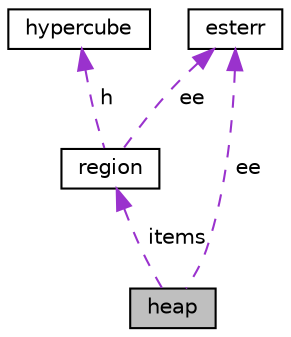 digraph "heap"
{
 // LATEX_PDF_SIZE
  edge [fontname="Helvetica",fontsize="10",labelfontname="Helvetica",labelfontsize="10"];
  node [fontname="Helvetica",fontsize="10",shape=record];
  Node1 [label="heap",height=0.2,width=0.4,color="black", fillcolor="grey75", style="filled", fontcolor="black",tooltip=" "];
  Node2 -> Node1 [dir="back",color="darkorchid3",fontsize="10",style="dashed",label=" items" ,fontname="Helvetica"];
  Node2 [label="region",height=0.2,width=0.4,color="black", fillcolor="white", style="filled",URL="$d9/d61/structregion.html",tooltip=" "];
  Node3 -> Node2 [dir="back",color="darkorchid3",fontsize="10",style="dashed",label=" h" ,fontname="Helvetica"];
  Node3 [label="hypercube",height=0.2,width=0.4,color="black", fillcolor="white", style="filled",URL="$d2/d1d/structhypercube.html",tooltip=" "];
  Node4 -> Node2 [dir="back",color="darkorchid3",fontsize="10",style="dashed",label=" ee" ,fontname="Helvetica"];
  Node4 [label="esterr",height=0.2,width=0.4,color="black", fillcolor="white", style="filled",URL="$d2/d85/structesterr.html",tooltip=" "];
  Node4 -> Node1 [dir="back",color="darkorchid3",fontsize="10",style="dashed",label=" ee" ,fontname="Helvetica"];
}
